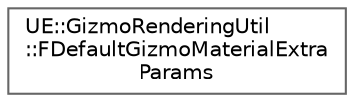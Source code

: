 digraph "Graphical Class Hierarchy"
{
 // INTERACTIVE_SVG=YES
 // LATEX_PDF_SIZE
  bgcolor="transparent";
  edge [fontname=Helvetica,fontsize=10,labelfontname=Helvetica,labelfontsize=10];
  node [fontname=Helvetica,fontsize=10,shape=box,height=0.2,width=0.4];
  rankdir="LR";
  Node0 [id="Node000000",label="UE::GizmoRenderingUtil\l::FDefaultGizmoMaterialExtra\lParams",height=0.2,width=0.4,color="grey40", fillcolor="white", style="filled",URL="$d6/d7e/structUE_1_1GizmoRenderingUtil_1_1FDefaultGizmoMaterialExtraParams.html",tooltip=" "];
}
